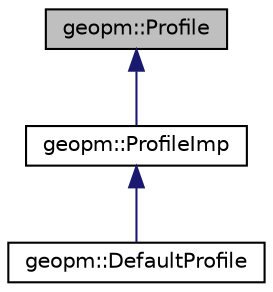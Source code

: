 digraph "geopm::Profile"
{
 // LATEX_PDF_SIZE
  edge [fontname="Helvetica",fontsize="10",labelfontname="Helvetica",labelfontsize="10"];
  node [fontname="Helvetica",fontsize="10",shape=record];
  Node1 [label="geopm::Profile",height=0.2,width=0.4,color="black", fillcolor="grey75", style="filled", fontcolor="black",tooltip="Enables application profiling and application feedback to the control algorithm."];
  Node1 -> Node2 [dir="back",color="midnightblue",fontsize="10",style="solid",fontname="Helvetica"];
  Node2 [label="geopm::ProfileImp",height=0.2,width=0.4,color="black", fillcolor="white", style="filled",URL="$classgeopm_1_1_profile_imp.html",tooltip=" "];
  Node2 -> Node3 [dir="back",color="midnightblue",fontsize="10",style="solid",fontname="Helvetica"];
  Node3 [label="geopm::DefaultProfile",height=0.2,width=0.4,color="black", fillcolor="white", style="filled",URL="$classgeopm_1_1_default_profile.html",tooltip=" "];
}
